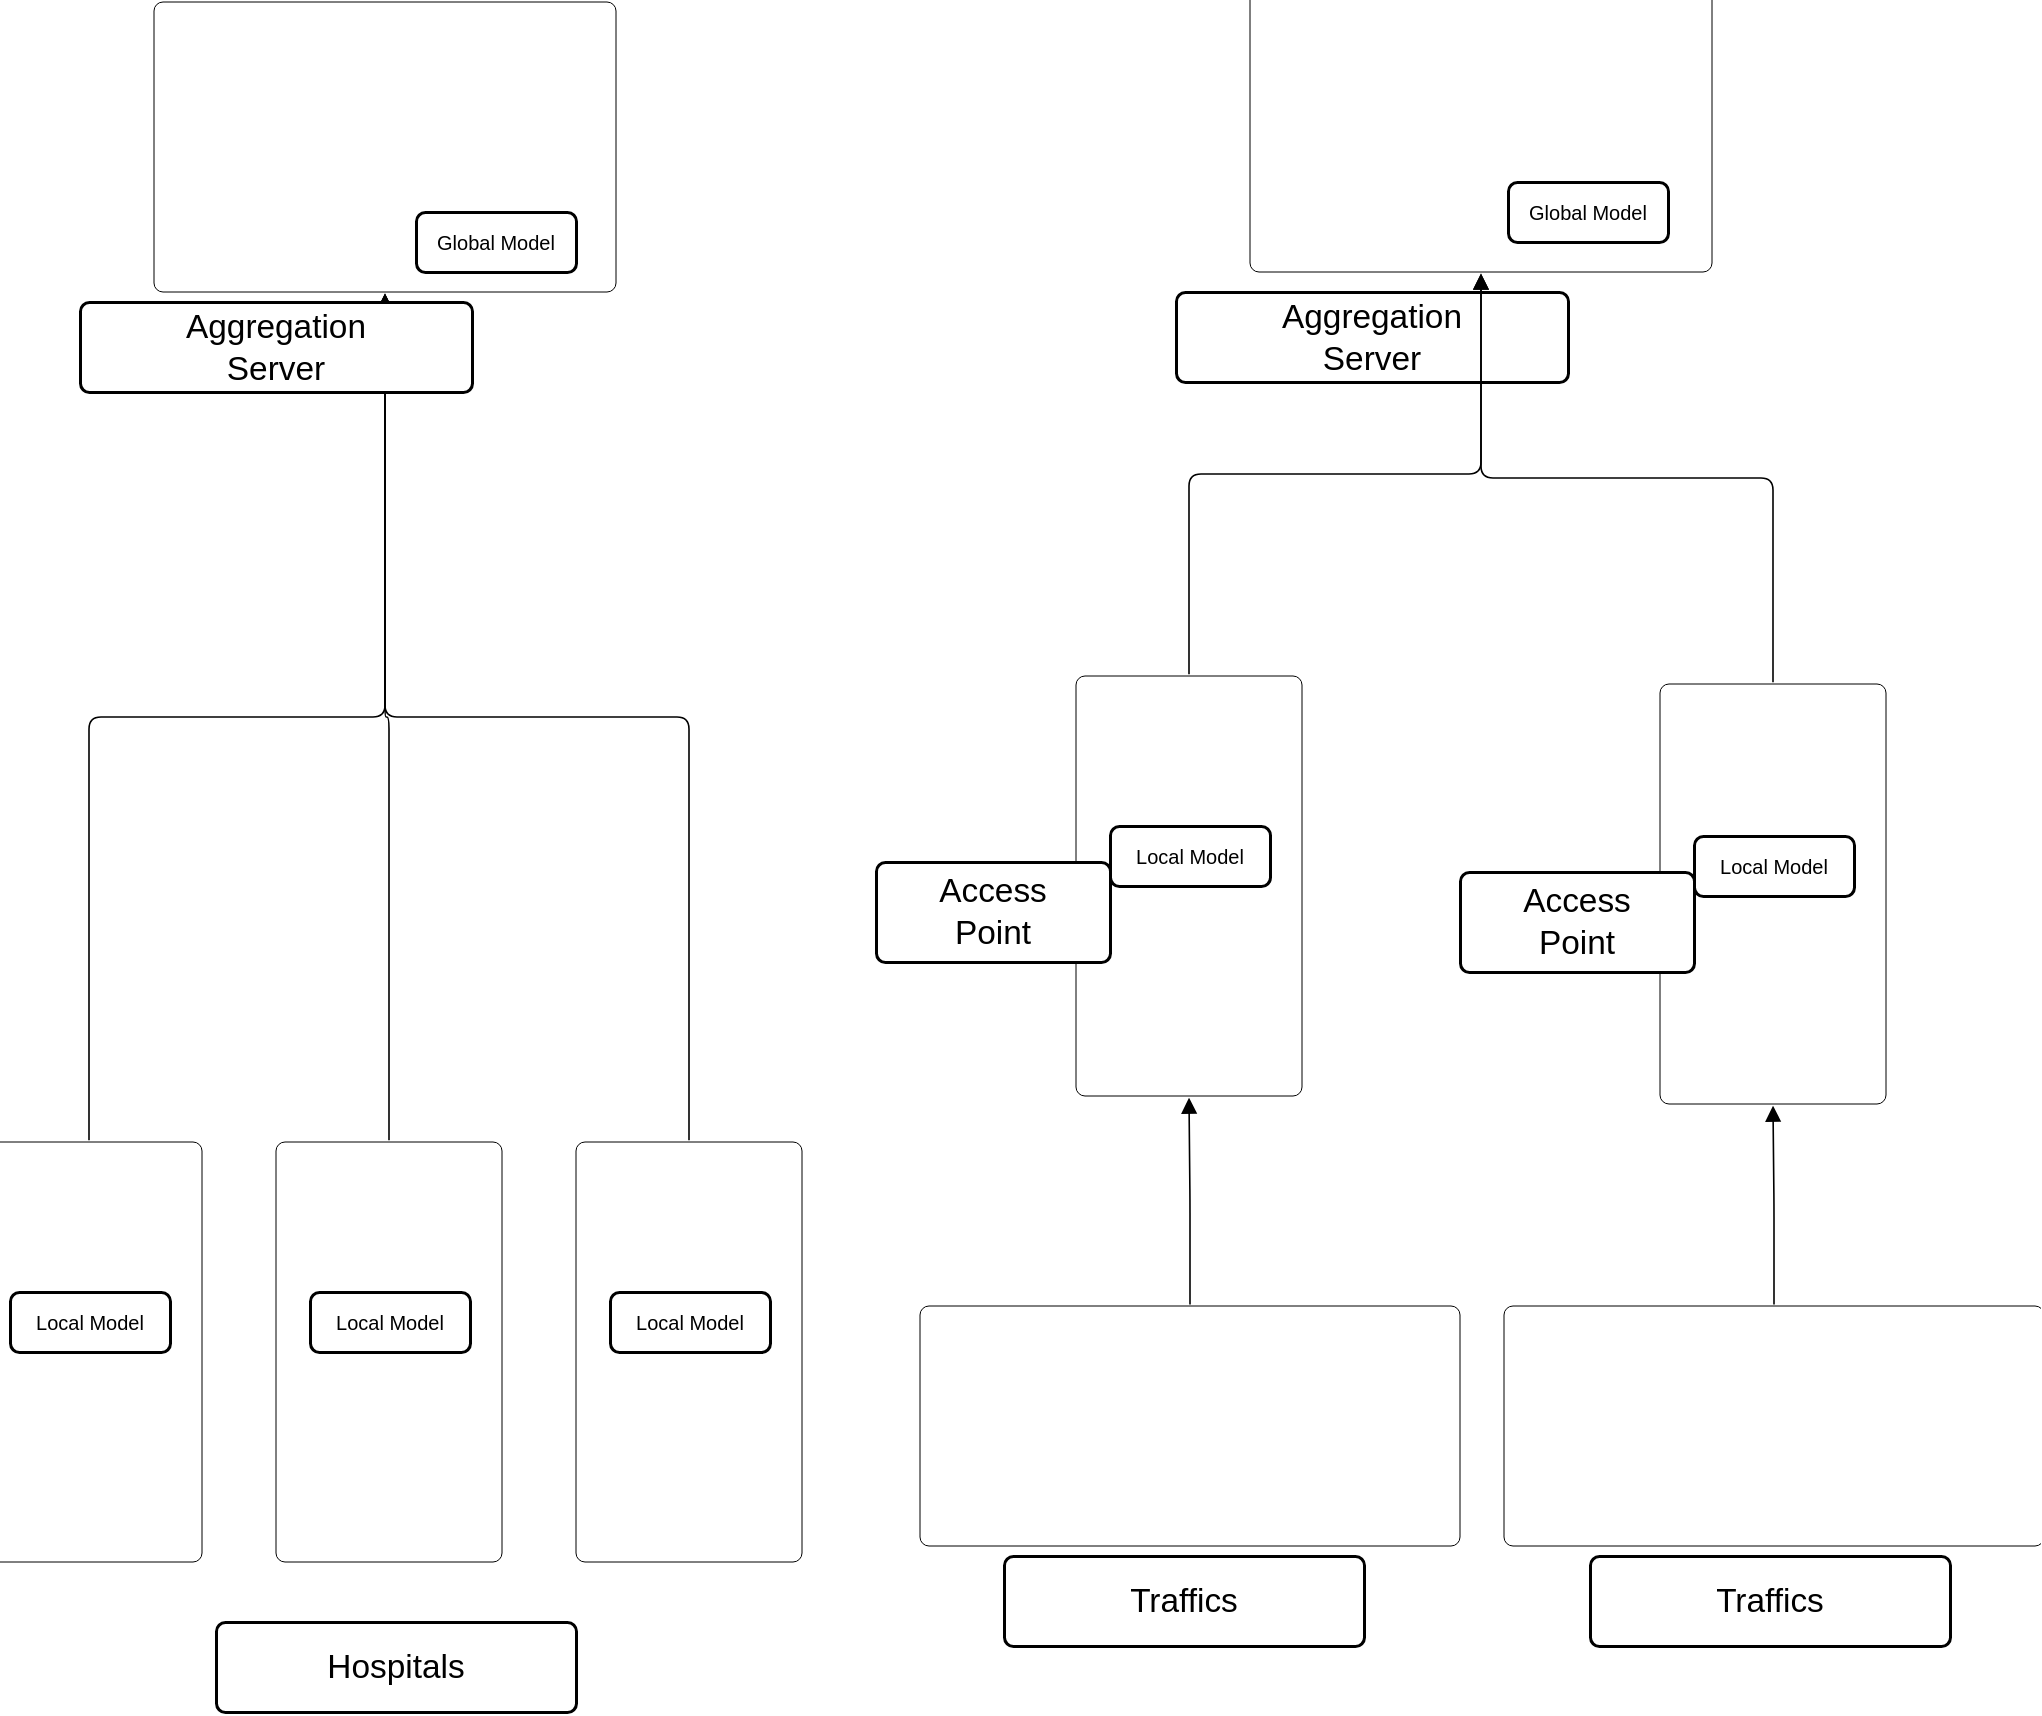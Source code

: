<mxfile version="24.7.16">
  <diagram name="Page-1" id="HNp2VXpqPnTNMz63PoMm">
    <mxGraphModel dx="2049" dy="2226" grid="1" gridSize="10" guides="1" tooltips="1" connect="1" arrows="1" fold="1" page="1" pageScale="1" pageWidth="850" pageHeight="1100" math="0" shadow="0">
      <root>
        <mxCell id="0" />
        <mxCell id="1" parent="0" />
        <mxCell id="n_kdhxU8VcF-HbsjSbfM-1" value="" style="html=1;overflow=block;blockSpacing=1;whiteSpace=wrap;fontSize=13;spacing=3.8;rounded=1;absoluteArcSize=1;arcSize=9;strokeWidth=NaN;lucidId=oa0c9_Mlfg03;" vertex="1" parent="1">
          <mxGeometry x="135" y="450" width="113" height="210" as="geometry" />
        </mxCell>
        <mxCell id="n_kdhxU8VcF-HbsjSbfM-2" value="" style="html=1;overflow=block;blockSpacing=1;whiteSpace=wrap;shape=image;fontSize=13;spacing=0;strokeOpacity=100;rounded=1;absoluteArcSize=1;arcSize=9;strokeWidth=0;image=https://images.lucid.app/images/6ee2b878-bf0c-4cc6-b874-f6952ba9679c/content;imageAspect=0;lucidId=3~ZcfYs1wXwu;" vertex="1" parent="1">
          <mxGeometry x="160" y="465" width="60" height="60" as="geometry" />
        </mxCell>
        <mxCell id="n_kdhxU8VcF-HbsjSbfM-3" value="" style="html=1;overflow=block;blockSpacing=1;whiteSpace=wrap;shape=image;fontSize=13;spacing=0;strokeOpacity=100;rounded=1;absoluteArcSize=1;arcSize=9;strokeWidth=0;image=https://images.lucid.app/images/cd1e7f06-908c-4d9b-80ca-b69b78b18ff8/content;imageAspect=0;lucidId=nd0crdiI~nZ~;" vertex="1" parent="1">
          <mxGeometry x="147" y="547" width="85" height="85" as="geometry" />
        </mxCell>
        <mxCell id="n_kdhxU8VcF-HbsjSbfM-4" value="" style="html=1;overflow=block;blockSpacing=1;whiteSpace=wrap;fontSize=13;spacing=3.8;rounded=1;absoluteArcSize=1;arcSize=9;strokeWidth=NaN;lucidId=Ue0cFCNcHWdN;" vertex="1" parent="1">
          <mxGeometry x="285" y="450" width="113" height="210" as="geometry" />
        </mxCell>
        <mxCell id="n_kdhxU8VcF-HbsjSbfM-5" value="" style="html=1;overflow=block;blockSpacing=1;whiteSpace=wrap;shape=image;fontSize=13;spacing=0;strokeOpacity=100;rounded=1;absoluteArcSize=1;arcSize=9;strokeWidth=0;image=https://images.lucid.app/images/6ee2b878-bf0c-4cc6-b874-f6952ba9679c/content;imageAspect=0;lucidId=Ue0c8D6FLSGJ;" vertex="1" parent="1">
          <mxGeometry x="311" y="465" width="60" height="60" as="geometry" />
        </mxCell>
        <mxCell id="n_kdhxU8VcF-HbsjSbfM-6" value="" style="html=1;overflow=block;blockSpacing=1;whiteSpace=wrap;shape=image;fontSize=13;spacing=0;strokeOpacity=100;rounded=1;absoluteArcSize=1;arcSize=9;strokeWidth=0;image=https://images.lucid.app/images/cd1e7f06-908c-4d9b-80ca-b69b78b18ff8/content;imageAspect=0;lucidId=Ue0cAtFzDeq4;" vertex="1" parent="1">
          <mxGeometry x="297" y="547" width="85" height="85" as="geometry" />
        </mxCell>
        <mxCell id="n_kdhxU8VcF-HbsjSbfM-7" value="" style="html=1;overflow=block;blockSpacing=1;whiteSpace=wrap;fontSize=13;spacing=3.8;rounded=1;absoluteArcSize=1;arcSize=9;strokeWidth=NaN;lucidId=Ye0cGU86-.UA;" vertex="1" parent="1">
          <mxGeometry x="435" y="450" width="113" height="210" as="geometry" />
        </mxCell>
        <mxCell id="n_kdhxU8VcF-HbsjSbfM-8" value="" style="html=1;overflow=block;blockSpacing=1;whiteSpace=wrap;shape=image;fontSize=13;spacing=0;strokeOpacity=100;rounded=1;absoluteArcSize=1;arcSize=9;strokeWidth=0;image=https://images.lucid.app/images/6ee2b878-bf0c-4cc6-b874-f6952ba9679c/content;imageAspect=0;lucidId=Ye0co.i65bgH;" vertex="1" parent="1">
          <mxGeometry x="461" y="465" width="60" height="60" as="geometry" />
        </mxCell>
        <mxCell id="n_kdhxU8VcF-HbsjSbfM-9" value="" style="html=1;overflow=block;blockSpacing=1;whiteSpace=wrap;shape=image;fontSize=13;spacing=0;strokeOpacity=100;rounded=1;absoluteArcSize=1;arcSize=9;strokeWidth=0;image=https://images.lucid.app/images/cd1e7f06-908c-4d9b-80ca-b69b78b18ff8/content;imageAspect=0;lucidId=Ye0cFIR5wIGK;" vertex="1" parent="1">
          <mxGeometry x="447" y="547" width="85" height="85" as="geometry" />
        </mxCell>
        <mxCell id="n_kdhxU8VcF-HbsjSbfM-10" value="" style="html=1;overflow=block;blockSpacing=1;whiteSpace=wrap;fontSize=13;spacing=3.8;rounded=1;absoluteArcSize=1;arcSize=9;strokeWidth=NaN;lucidId=qf0c_eEb6ykf;" vertex="1" parent="1">
          <mxGeometry x="224" y="-120" width="231" height="145" as="geometry" />
        </mxCell>
        <mxCell id="n_kdhxU8VcF-HbsjSbfM-11" value="" style="html=1;overflow=block;blockSpacing=1;whiteSpace=wrap;shape=image;fontSize=13;spacing=0;strokeOpacity=100;rounded=1;absoluteArcSize=1;arcSize=9;strokeWidth=0;image=https://images.lucid.app/images/6ee2b878-bf0c-4cc6-b874-f6952ba9679c/content;imageAspect=0;lucidId=qf0c7~HlXfNC;" vertex="1" parent="1">
          <mxGeometry x="365" y="-78" width="60" height="60" as="geometry" />
        </mxCell>
        <mxCell id="n_kdhxU8VcF-HbsjSbfM-12" value="" style="html=1;overflow=block;blockSpacing=1;whiteSpace=wrap;shape=image;fontSize=13;spacing=0;strokeOpacity=100;rounded=1;absoluteArcSize=1;arcSize=9;strokeWidth=0;image=https://images.lucid.app/images/438c2a9f-1425-4897-a726-318c64c24dc9/content;imageAspect=0;lucidId=bj0c9Xj_4SpL;" vertex="1" parent="1">
          <mxGeometry x="242" y="-101" width="106" height="106" as="geometry" />
        </mxCell>
        <mxCell id="n_kdhxU8VcF-HbsjSbfM-13" value="" style="html=1;jettySize=18;whiteSpace=wrap;fontSize=13;strokeOpacity=100;strokeWidth=0.8;rounded=1;arcSize=12;edgeStyle=orthogonalEdgeStyle;startArrow=none;endArrow=block;endFill=1;exitX=0.5;exitY=-0.004;exitPerimeter=0;entryX=0.5;entryY=1.005;entryPerimeter=0;lucidId=Lj0c53ItbWVD;" edge="1" parent="1" source="n_kdhxU8VcF-HbsjSbfM-1" target="n_kdhxU8VcF-HbsjSbfM-10">
          <mxGeometry width="100" height="100" relative="1" as="geometry">
            <Array as="points" />
          </mxGeometry>
        </mxCell>
        <mxCell id="n_kdhxU8VcF-HbsjSbfM-14" value="" style="html=1;jettySize=18;whiteSpace=wrap;fontSize=13;strokeOpacity=100;strokeWidth=0.8;rounded=1;arcSize=12;edgeStyle=orthogonalEdgeStyle;startArrow=none;endArrow=block;endFill=1;exitX=0.5;exitY=-0.004;exitPerimeter=0;entryX=0.5;entryY=1.005;entryPerimeter=0;lucidId=Oj0cYNBlcdyR;" edge="1" parent="1" source="n_kdhxU8VcF-HbsjSbfM-4" target="n_kdhxU8VcF-HbsjSbfM-10">
          <mxGeometry width="100" height="100" relative="1" as="geometry">
            <Array as="points" />
          </mxGeometry>
        </mxCell>
        <mxCell id="n_kdhxU8VcF-HbsjSbfM-15" value="" style="html=1;jettySize=18;whiteSpace=wrap;fontSize=13;strokeOpacity=100;strokeWidth=0.8;rounded=1;arcSize=12;edgeStyle=orthogonalEdgeStyle;startArrow=none;endArrow=block;endFill=1;exitX=0.5;exitY=-0.004;exitPerimeter=0;entryX=0.5;entryY=1.005;entryPerimeter=0;lucidId=Xj0c3KFsN1RN;" edge="1" parent="1" source="n_kdhxU8VcF-HbsjSbfM-7" target="n_kdhxU8VcF-HbsjSbfM-10">
          <mxGeometry width="100" height="100" relative="1" as="geometry">
            <Array as="points" />
          </mxGeometry>
        </mxCell>
        <mxCell id="n_kdhxU8VcF-HbsjSbfM-16" value="Local Model" style="html=1;overflow=block;blockSpacing=1;whiteSpace=wrap;fontSize=10;spacing=0;strokeOpacity=100;fillOpacity=100;rounded=1;absoluteArcSize=1;arcSize=9;strokeWidth=1.5;lucidId=tk0cPmUiDAOT;" vertex="1" parent="1">
          <mxGeometry x="152" y="525" width="80" height="30" as="geometry" />
        </mxCell>
        <mxCell id="n_kdhxU8VcF-HbsjSbfM-17" value="Local Model" style="html=1;overflow=block;blockSpacing=1;whiteSpace=wrap;fontSize=10;spacing=0;strokeOpacity=100;fillOpacity=100;rounded=1;absoluteArcSize=1;arcSize=9;strokeWidth=1.5;lucidId=0k0c1h7rbgkN;" vertex="1" parent="1">
          <mxGeometry x="302" y="525" width="80" height="30" as="geometry" />
        </mxCell>
        <mxCell id="n_kdhxU8VcF-HbsjSbfM-18" value="Local Model" style="html=1;overflow=block;blockSpacing=1;whiteSpace=wrap;fontSize=10;spacing=0;strokeOpacity=100;fillOpacity=100;rounded=1;absoluteArcSize=1;arcSize=9;strokeWidth=1.5;lucidId=4k0cpnWflGrE;" vertex="1" parent="1">
          <mxGeometry x="452" y="525" width="80" height="30" as="geometry" />
        </mxCell>
        <mxCell id="n_kdhxU8VcF-HbsjSbfM-19" value="Global Model" style="html=1;overflow=block;blockSpacing=1;whiteSpace=wrap;fontSize=10;spacing=0;strokeOpacity=100;fillOpacity=100;rounded=1;absoluteArcSize=1;arcSize=9;strokeWidth=1.5;lucidId=~k0c96lM0GLo;" vertex="1" parent="1">
          <mxGeometry x="355" y="-15" width="80" height="30" as="geometry" />
        </mxCell>
        <mxCell id="n_kdhxU8VcF-HbsjSbfM-20" value="Hospitals" style="html=1;overflow=block;blockSpacing=1;whiteSpace=wrap;fontSize=16.7;spacing=0;strokeOpacity=100;fillOpacity=100;rounded=1;absoluteArcSize=1;arcSize=9;strokeWidth=1.5;lucidId=Vl0cjTOPYraa;" vertex="1" parent="1">
          <mxGeometry x="255" y="690" width="180" height="45" as="geometry" />
        </mxCell>
        <mxCell id="n_kdhxU8VcF-HbsjSbfM-21" value="Aggregation&#xa; Server" style="html=1;overflow=block;blockSpacing=1;whiteSpace=wrap;fontSize=16.7;spacing=0;strokeOpacity=100;fillOpacity=100;rounded=1;absoluteArcSize=1;arcSize=9;strokeWidth=1.5;lucidId=Hm0cVn6AdbdA;" vertex="1" parent="1">
          <mxGeometry x="187" y="30" width="196" height="45" as="geometry" />
        </mxCell>
        <mxCell id="n_kdhxU8VcF-HbsjSbfM-22" value="" style="html=1;overflow=block;blockSpacing=1;whiteSpace=wrap;fontSize=13;spacing=3.8;rounded=1;absoluteArcSize=1;arcSize=9;strokeWidth=NaN;lucidId=yn0c739pMSSu;" vertex="1" parent="1">
          <mxGeometry x="607" y="532" width="270" height="120" as="geometry" />
        </mxCell>
        <mxCell id="n_kdhxU8VcF-HbsjSbfM-23" value="" style="html=1;overflow=block;blockSpacing=1;whiteSpace=wrap;fontSize=13;spacing=3.8;rounded=1;absoluteArcSize=1;arcSize=9;strokeWidth=NaN;lucidId=yn0cnvMAfCbp;" vertex="1" parent="1">
          <mxGeometry x="772" y="-130" width="231" height="145" as="geometry" />
        </mxCell>
        <mxCell id="n_kdhxU8VcF-HbsjSbfM-24" value="" style="html=1;overflow=block;blockSpacing=1;whiteSpace=wrap;shape=image;fontSize=13;spacing=0;strokeOpacity=100;rounded=1;absoluteArcSize=1;arcSize=9;strokeWidth=0;image=https://images.lucid.app/images/6ee2b878-bf0c-4cc6-b874-f6952ba9679c/content;imageAspect=0;lucidId=yn0ch2yq6Jb~;" vertex="1" parent="1">
          <mxGeometry x="916" y="-98" width="60" height="60" as="geometry" />
        </mxCell>
        <mxCell id="n_kdhxU8VcF-HbsjSbfM-25" value="" style="html=1;overflow=block;blockSpacing=1;whiteSpace=wrap;shape=image;fontSize=13;spacing=0;strokeOpacity=100;rounded=1;absoluteArcSize=1;arcSize=9;strokeWidth=0;image=https://images.lucid.app/images/438c2a9f-1425-4897-a726-318c64c24dc9/content;imageAspect=0;lucidId=yn0ccYfQu232;" vertex="1" parent="1">
          <mxGeometry x="793" y="-121" width="106" height="106" as="geometry" />
        </mxCell>
        <mxCell id="n_kdhxU8VcF-HbsjSbfM-26" value="Global Model" style="html=1;overflow=block;blockSpacing=1;whiteSpace=wrap;fontSize=10;spacing=0;strokeOpacity=100;fillOpacity=100;rounded=1;absoluteArcSize=1;arcSize=9;strokeWidth=1.5;lucidId=yn0cWxYx~jDu;" vertex="1" parent="1">
          <mxGeometry x="901" y="-30" width="80" height="30" as="geometry" />
        </mxCell>
        <mxCell id="n_kdhxU8VcF-HbsjSbfM-27" value="Traffics" style="html=1;overflow=block;blockSpacing=1;whiteSpace=wrap;fontSize=16.7;spacing=0;strokeOpacity=100;fillOpacity=100;rounded=1;absoluteArcSize=1;arcSize=9;strokeWidth=1.5;lucidId=yn0cy5Y85RG1;" vertex="1" parent="1">
          <mxGeometry x="649" y="657" width="180" height="45" as="geometry" />
        </mxCell>
        <mxCell id="n_kdhxU8VcF-HbsjSbfM-28" value="Aggregation&#xa; Server" style="html=1;overflow=block;blockSpacing=1;whiteSpace=wrap;fontSize=16.7;spacing=0;strokeOpacity=100;fillOpacity=100;rounded=1;absoluteArcSize=1;arcSize=9;strokeWidth=1.5;lucidId=yn0c8CJf4Z9g;" vertex="1" parent="1">
          <mxGeometry x="735" y="25" width="196" height="45" as="geometry" />
        </mxCell>
        <mxCell id="n_kdhxU8VcF-HbsjSbfM-29" value="" style="html=1;overflow=block;blockSpacing=1;whiteSpace=wrap;shape=image;fontSize=13;spacing=0;strokeOpacity=100;rounded=1;absoluteArcSize=1;arcSize=9;strokeWidth=0;image=https://images.lucid.app/images/5e367bd3-17f3-4e8a-a5dd-850cdf8dd5c8/content;imageAspect=0;lucidId=Mr0cSMd3RlLL;" vertex="1" parent="1">
          <mxGeometry x="609" y="539" width="266" height="106" as="geometry" />
        </mxCell>
        <mxCell id="n_kdhxU8VcF-HbsjSbfM-30" value="" style="html=1;overflow=block;blockSpacing=1;whiteSpace=wrap;fontSize=13;spacing=3.8;rounded=1;absoluteArcSize=1;arcSize=9;strokeWidth=NaN;lucidId=dv0cXFijIUet;" vertex="1" parent="1">
          <mxGeometry x="685" y="217" width="113" height="210" as="geometry" />
        </mxCell>
        <mxCell id="n_kdhxU8VcF-HbsjSbfM-31" value="" style="html=1;overflow=block;blockSpacing=1;whiteSpace=wrap;shape=image;fontSize=13;spacing=0;strokeOpacity=100;rounded=1;absoluteArcSize=1;arcSize=9;strokeWidth=0;image=https://images.lucid.app/images/6ee2b878-bf0c-4cc6-b874-f6952ba9679c/content;imageAspect=0;lucidId=dv0cdte8RRpS;" vertex="1" parent="1">
          <mxGeometry x="711" y="232" width="60" height="60" as="geometry" />
        </mxCell>
        <mxCell id="n_kdhxU8VcF-HbsjSbfM-32" value="Local Model" style="html=1;overflow=block;blockSpacing=1;whiteSpace=wrap;fontSize=10;spacing=0;strokeOpacity=100;fillOpacity=100;rounded=1;absoluteArcSize=1;arcSize=9;strokeWidth=1.5;lucidId=dv0cSMY8sLKg;" vertex="1" parent="1">
          <mxGeometry x="702" y="292" width="80" height="30" as="geometry" />
        </mxCell>
        <mxCell id="n_kdhxU8VcF-HbsjSbfM-33" value="" style="html=1;overflow=block;blockSpacing=1;whiteSpace=wrap;shape=image;fontSize=13;spacing=0;strokeOpacity=100;rounded=1;absoluteArcSize=1;arcSize=9;strokeWidth=0;image=https://images.lucid.app/images/2069a597-414d-4270-9158-b2c62eb80928/content;imageAspect=0;lucidId=6u0cJR7z9VBF;imageBackground=none;" vertex="1" parent="1">
          <mxGeometry x="685" y="310" width="112" height="112" as="geometry" />
        </mxCell>
        <mxCell id="n_kdhxU8VcF-HbsjSbfM-34" value="Access  &#xa;Point" style="html=1;overflow=block;blockSpacing=1;whiteSpace=wrap;fontSize=16.7;spacing=0;strokeOpacity=100;fillOpacity=100;rounded=1;absoluteArcSize=1;arcSize=9;strokeWidth=1.5;lucidId=dw0crzC5P5g~;" vertex="1" parent="1">
          <mxGeometry x="585" y="310" width="117" height="50" as="geometry" />
        </mxCell>
        <mxCell id="n_kdhxU8VcF-HbsjSbfM-35" value="" style="html=1;jettySize=18;whiteSpace=wrap;fontSize=13;strokeOpacity=100;strokeWidth=0.8;rounded=1;arcSize=12;edgeStyle=orthogonalEdgeStyle;startArrow=none;endArrow=block;endFill=1;exitX=0.5;exitY=-0.006;exitPerimeter=0;entryX=0.5;entryY=1.004;entryPerimeter=0;lucidId=Ew0cICSfovb0;" edge="1" parent="1" source="n_kdhxU8VcF-HbsjSbfM-22" target="n_kdhxU8VcF-HbsjSbfM-30">
          <mxGeometry width="100" height="100" relative="1" as="geometry">
            <Array as="points" />
          </mxGeometry>
        </mxCell>
        <mxCell id="n_kdhxU8VcF-HbsjSbfM-36" value="" style="html=1;jettySize=18;whiteSpace=wrap;fontSize=13;strokeOpacity=100;strokeWidth=0.8;rounded=1;arcSize=12;edgeStyle=orthogonalEdgeStyle;startArrow=none;endArrow=block;endFill=1;exitX=0.5;exitY=-0.004;exitPerimeter=0;entryX=0.5;entryY=1.005;entryPerimeter=0;lucidId=7w0cDOA0~2D4;" edge="1" parent="1" source="n_kdhxU8VcF-HbsjSbfM-30" target="n_kdhxU8VcF-HbsjSbfM-23">
          <mxGeometry width="100" height="100" relative="1" as="geometry">
            <Array as="points" />
          </mxGeometry>
        </mxCell>
        <mxCell id="n_kdhxU8VcF-HbsjSbfM-37" value="" style="html=1;overflow=block;blockSpacing=1;whiteSpace=wrap;fontSize=13;spacing=3.8;rounded=1;absoluteArcSize=1;arcSize=9;strokeWidth=NaN;lucidId=hx0cUC4oPDdu;" vertex="1" parent="1">
          <mxGeometry x="899" y="532" width="270" height="120" as="geometry" />
        </mxCell>
        <mxCell id="n_kdhxU8VcF-HbsjSbfM-38" value="Traffics" style="html=1;overflow=block;blockSpacing=1;whiteSpace=wrap;fontSize=16.7;spacing=0;strokeOpacity=100;fillOpacity=100;rounded=1;absoluteArcSize=1;arcSize=9;strokeWidth=1.5;lucidId=hx0co6d.r7jq;" vertex="1" parent="1">
          <mxGeometry x="942" y="657" width="180" height="45" as="geometry" />
        </mxCell>
        <mxCell id="n_kdhxU8VcF-HbsjSbfM-39" value="" style="html=1;overflow=block;blockSpacing=1;whiteSpace=wrap;shape=image;fontSize=13;spacing=0;strokeOpacity=100;rounded=1;absoluteArcSize=1;arcSize=9;strokeWidth=0;image=https://images.lucid.app/images/5e367bd3-17f3-4e8a-a5dd-850cdf8dd5c8/content;imageAspect=0;lucidId=hx0cpttptLg0;" vertex="1" parent="1">
          <mxGeometry x="901" y="539" width="266" height="106" as="geometry" />
        </mxCell>
        <mxCell id="n_kdhxU8VcF-HbsjSbfM-40" value="" style="html=1;overflow=block;blockSpacing=1;whiteSpace=wrap;fontSize=13;spacing=3.8;rounded=1;absoluteArcSize=1;arcSize=9;strokeWidth=NaN;lucidId=hx0ccK9Tp_l1;" vertex="1" parent="1">
          <mxGeometry x="977" y="221" width="113" height="210" as="geometry" />
        </mxCell>
        <mxCell id="n_kdhxU8VcF-HbsjSbfM-41" value="" style="html=1;overflow=block;blockSpacing=1;whiteSpace=wrap;shape=image;fontSize=13;spacing=0;strokeOpacity=100;rounded=1;absoluteArcSize=1;arcSize=9;strokeWidth=0;image=https://images.lucid.app/images/6ee2b878-bf0c-4cc6-b874-f6952ba9679c/content;imageAspect=0;lucidId=hx0ctEQsJY8H;" vertex="1" parent="1">
          <mxGeometry x="1003" y="236" width="60" height="60" as="geometry" />
        </mxCell>
        <mxCell id="n_kdhxU8VcF-HbsjSbfM-42" value="Local Model" style="html=1;overflow=block;blockSpacing=1;whiteSpace=wrap;fontSize=10;spacing=0;strokeOpacity=100;fillOpacity=100;rounded=1;absoluteArcSize=1;arcSize=9;strokeWidth=1.5;lucidId=hx0cn1yrumVA;" vertex="1" parent="1">
          <mxGeometry x="994" y="297" width="80" height="30" as="geometry" />
        </mxCell>
        <mxCell id="n_kdhxU8VcF-HbsjSbfM-43" value="" style="html=1;overflow=block;blockSpacing=1;whiteSpace=wrap;shape=image;fontSize=13;spacing=0;strokeOpacity=100;rounded=1;absoluteArcSize=1;arcSize=9;strokeWidth=0;image=https://images.lucid.app/images/2069a597-414d-4270-9158-b2c62eb80928/content;imageAspect=0;lucidId=hx0czPMrzHgw;" vertex="1" parent="1">
          <mxGeometry x="977" y="315" width="112" height="112" as="geometry" />
        </mxCell>
        <mxCell id="n_kdhxU8VcF-HbsjSbfM-44" value="Access  &#xa;Point" style="html=1;overflow=block;blockSpacing=1;whiteSpace=wrap;fontSize=16.7;spacing=0;strokeOpacity=100;fillOpacity=100;rounded=1;absoluteArcSize=1;arcSize=9;strokeWidth=1.5;lucidId=hx0cH1iyyrq7;" vertex="1" parent="1">
          <mxGeometry x="877" y="315" width="117" height="50" as="geometry" />
        </mxCell>
        <mxCell id="n_kdhxU8VcF-HbsjSbfM-45" value="" style="html=1;jettySize=18;whiteSpace=wrap;fontSize=13;strokeOpacity=100;strokeWidth=0.8;rounded=1;arcSize=12;edgeStyle=orthogonalEdgeStyle;startArrow=none;endArrow=block;endFill=1;exitX=0.5;exitY=-0.006;exitPerimeter=0;entryX=0.5;entryY=1.004;entryPerimeter=0;lucidId=hx0cSZI5czvD;" edge="1" parent="1" source="n_kdhxU8VcF-HbsjSbfM-37" target="n_kdhxU8VcF-HbsjSbfM-40">
          <mxGeometry width="100" height="100" relative="1" as="geometry">
            <Array as="points" />
          </mxGeometry>
        </mxCell>
        <mxCell id="n_kdhxU8VcF-HbsjSbfM-46" value="" style="html=1;jettySize=18;whiteSpace=wrap;fontSize=13;strokeOpacity=100;strokeWidth=0.8;rounded=1;arcSize=12;edgeStyle=orthogonalEdgeStyle;startArrow=none;endArrow=block;endFill=1;exitX=0.5;exitY=-0.004;exitPerimeter=0;entryX=0.5;entryY=1.005;entryPerimeter=0;lucidId=sx0cSEGi1Tlb;" edge="1" parent="1" source="n_kdhxU8VcF-HbsjSbfM-40" target="n_kdhxU8VcF-HbsjSbfM-23">
          <mxGeometry width="100" height="100" relative="1" as="geometry">
            <Array as="points" />
          </mxGeometry>
        </mxCell>
      </root>
    </mxGraphModel>
  </diagram>
</mxfile>

